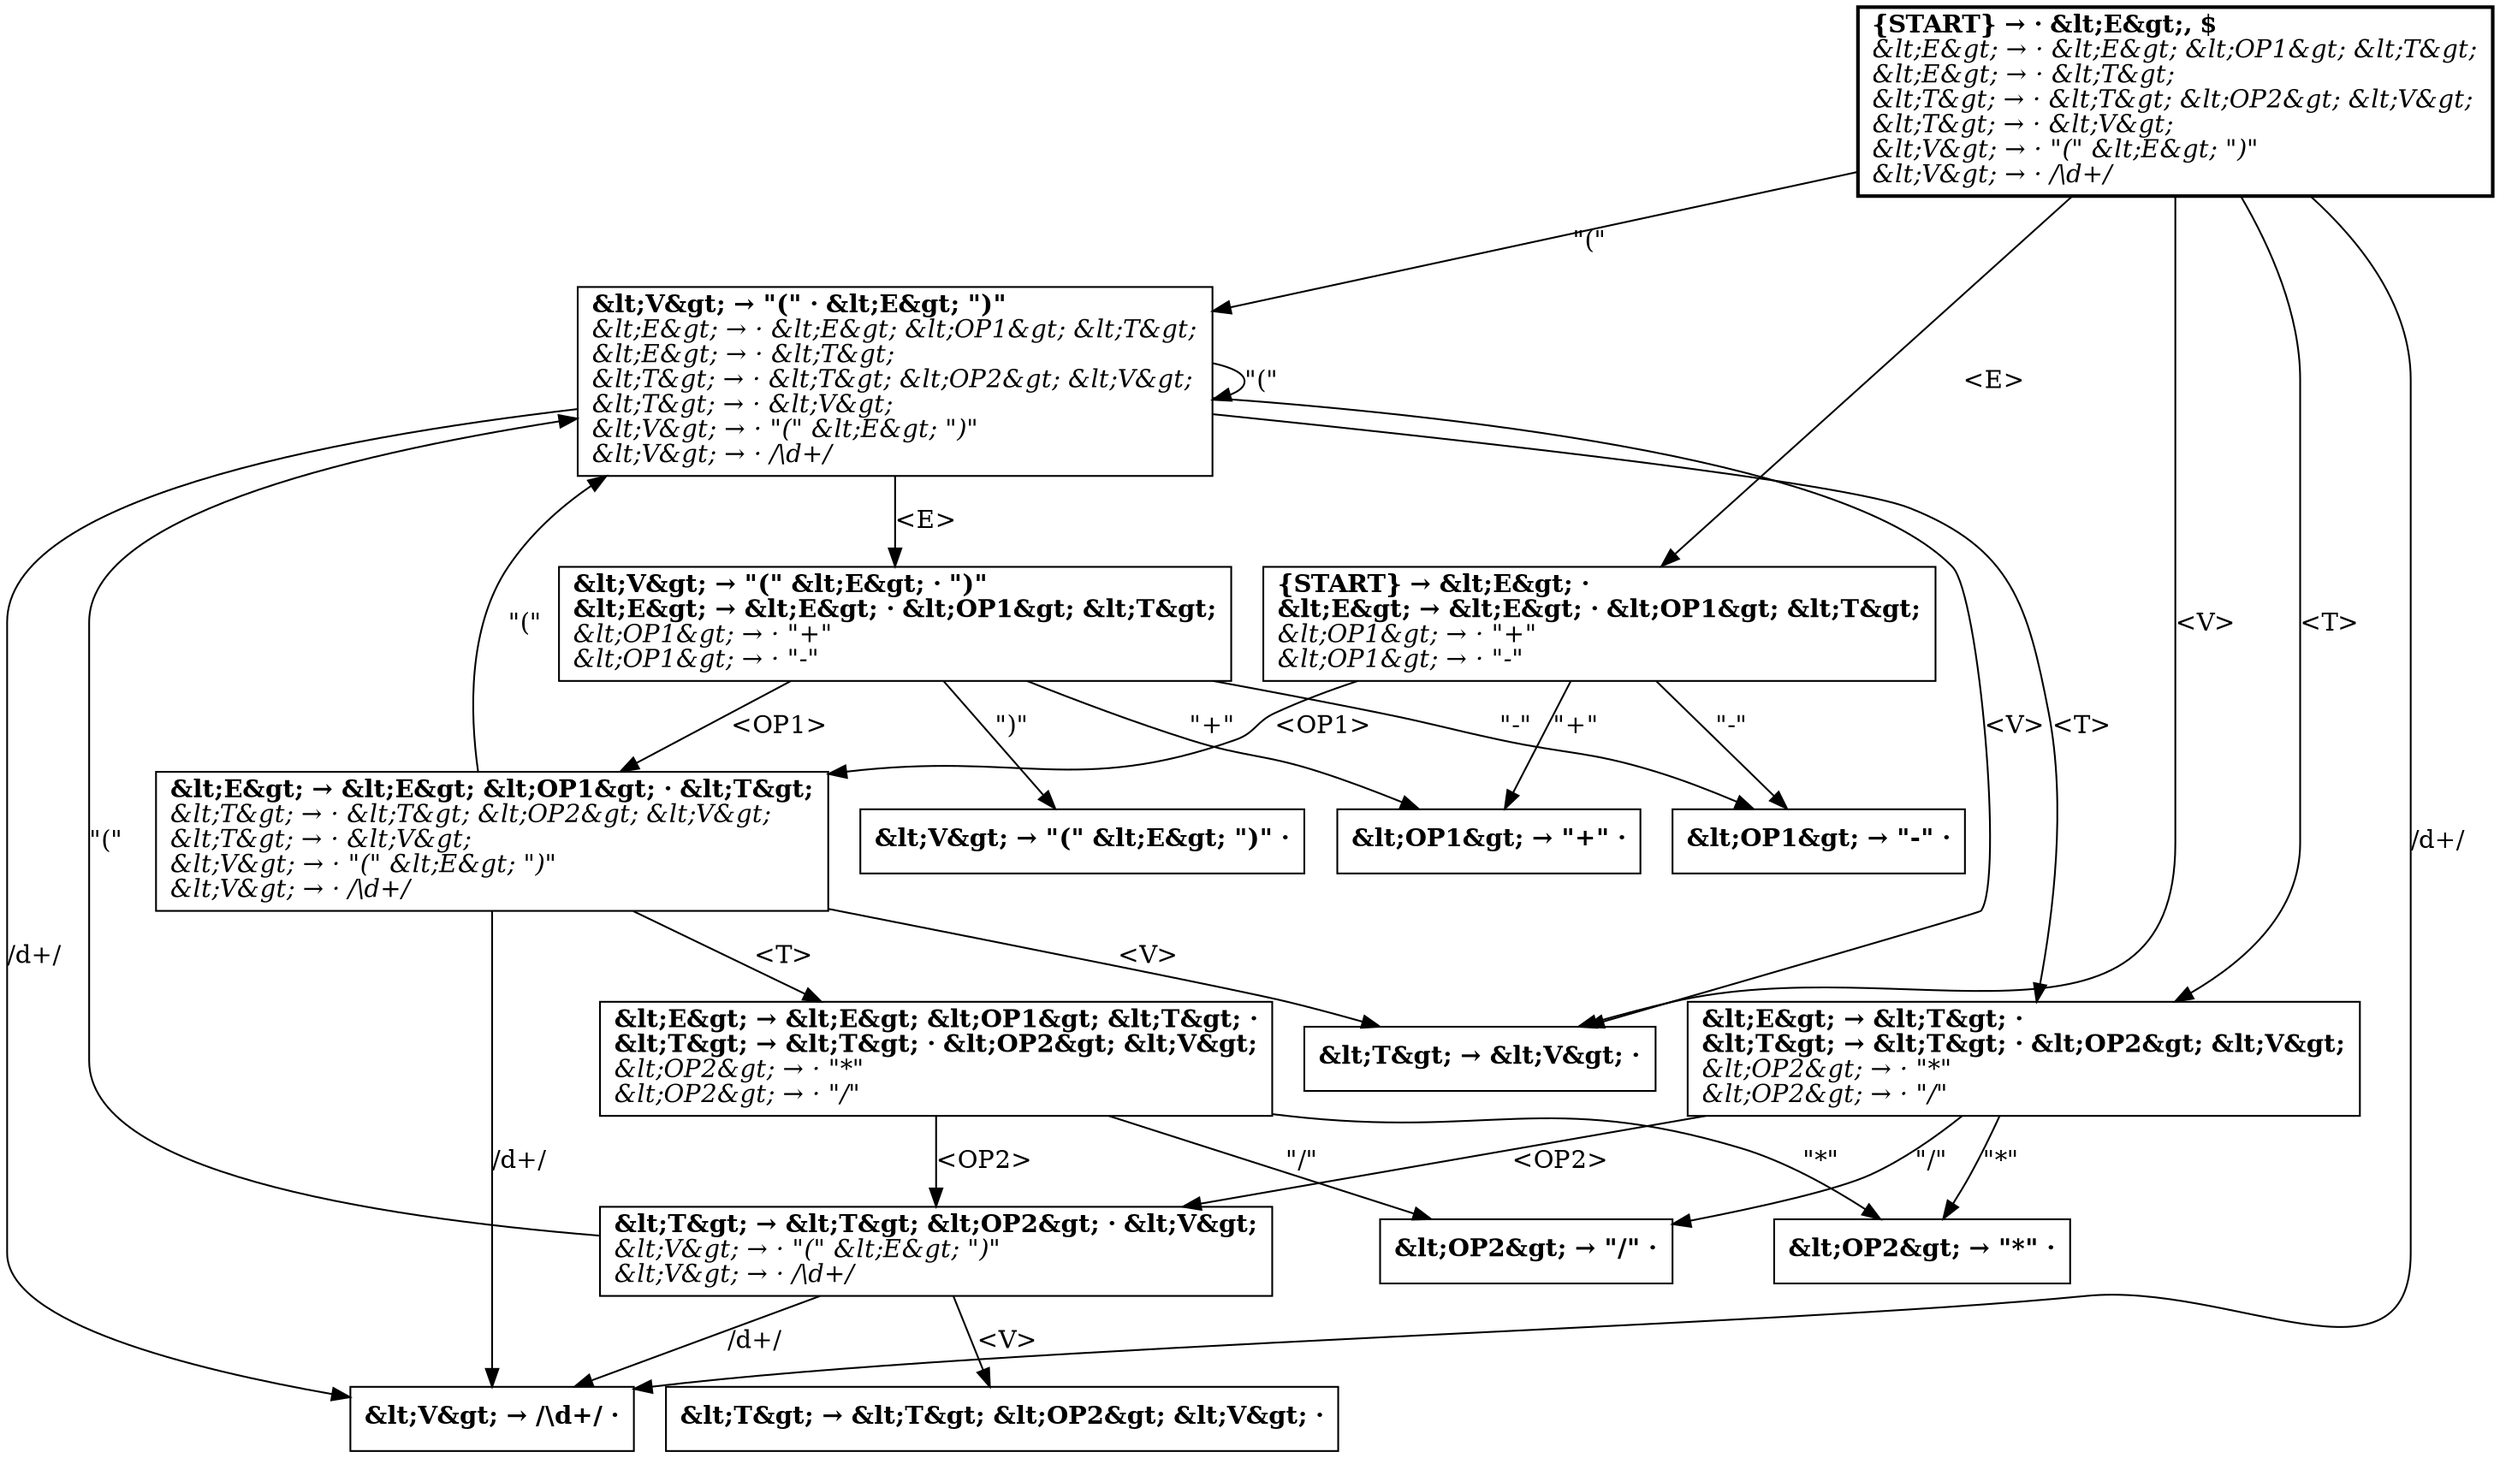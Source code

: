digraph LALR_Collection {
	node[shape=box];

	1 [label=<<b>
	&amp;lt;V&amp;gt; → "(" · &amp;lt;E&amp;gt; ")"<br align="left" />
	</b><i>
	&amp;lt;E&amp;gt; → · &amp;lt;E&amp;gt; &amp;lt;OP1&amp;gt; &amp;lt;T&amp;gt;<br align="left" />
	&amp;lt;E&amp;gt; → · &amp;lt;T&amp;gt;<br align="left" />
	&amp;lt;T&amp;gt; → · &amp;lt;T&amp;gt; &amp;lt;OP2&amp;gt; &amp;lt;V&amp;gt;<br align="left" />
	&amp;lt;T&amp;gt; → · &amp;lt;V&amp;gt;<br align="left" />
	&amp;lt;V&amp;gt; → · "(" &amp;lt;E&amp;gt; ")"<br align="left" />
	&amp;lt;V&amp;gt; → · /\d+/<br align="left" />
	</i>>];

	1 -> 2 [label="<E>"];
	1 -> 3 [label="<T>"];
	1 -> 4 [label="<V>"];
	1 -> 1 [label="\"(\""];
	1 -> 5 [label="/\d+/"];

	6 [label=<<b>
	&amp;lt;OP1&amp;gt; → "+" ·<br align="left" />
	</b>>];

	7 [label=<<b>
	&amp;lt;T&amp;gt; → &amp;lt;T&amp;gt; &amp;lt;OP2&amp;gt; · &amp;lt;V&amp;gt;<br align="left" />
	</b><i>
	&amp;lt;V&amp;gt; → · "(" &amp;lt;E&amp;gt; ")"<br align="left" />
	&amp;lt;V&amp;gt; → · /\d+/<br align="left" />
	</i>>];

	7 -> 8 [label="<V>"];
	7 -> 1 [label="\"(\""];
	7 -> 5 [label="/\d+/"];

	2 [label=<<b>
	&amp;lt;V&amp;gt; → "(" &amp;lt;E&amp;gt; · ")"<br align="left" />
	&amp;lt;E&amp;gt; → &amp;lt;E&amp;gt; · &amp;lt;OP1&amp;gt; &amp;lt;T&amp;gt;<br align="left" />
	</b><i>
	&amp;lt;OP1&amp;gt; → · "+"<br align="left" />
	&amp;lt;OP1&amp;gt; → · "-"<br align="left" />
	</i>>];

	2 -> 9 [label="\")\""];
	2 -> 10 [label="<OP1>"];
	2 -> 6 [label="\"+\""];
	2 -> 11 [label="\"-\""];

	12 [penwidth=2
	label=<<b>
	{START} → · &amp;lt;E&amp;gt;, $<br align="left" />
	</b><i>
	&amp;lt;E&amp;gt; → · &amp;lt;E&amp;gt; &amp;lt;OP1&amp;gt; &amp;lt;T&amp;gt;<br align="left" />
	&amp;lt;E&amp;gt; → · &amp;lt;T&amp;gt;<br align="left" />
	&amp;lt;T&amp;gt; → · &amp;lt;T&amp;gt; &amp;lt;OP2&amp;gt; &amp;lt;V&amp;gt;<br align="left" />
	&amp;lt;T&amp;gt; → · &amp;lt;V&amp;gt;<br align="left" />
	&amp;lt;V&amp;gt; → · "(" &amp;lt;E&amp;gt; ")"<br align="left" />
	&amp;lt;V&amp;gt; → · /\d+/<br align="left" />
	</i>>];

	12 -> 13 [label="<E>"];
	12 -> 3 [label="<T>"];
	12 -> 4 [label="<V>"];
	12 -> 1 [label="\"(\""];
	12 -> 5 [label="/\d+/"];

	13 [label=<<b>
	{START} → &amp;lt;E&amp;gt; ·<br align="left" />
	&amp;lt;E&amp;gt; → &amp;lt;E&amp;gt; · &amp;lt;OP1&amp;gt; &amp;lt;T&amp;gt;<br align="left" />
	</b><i>
	&amp;lt;OP1&amp;gt; → · "+"<br align="left" />
	&amp;lt;OP1&amp;gt; → · "-"<br align="left" />
	</i>>];

	13 -> 10 [label="<OP1>"];
	13 -> 6 [label="\"+\""];
	13 -> 11 [label="\"-\""];

	3 [label=<<b>
	&amp;lt;E&amp;gt; → &amp;lt;T&amp;gt; ·<br align="left" />
	&amp;lt;T&amp;gt; → &amp;lt;T&amp;gt; · &amp;lt;OP2&amp;gt; &amp;lt;V&amp;gt;<br align="left" />
	</b><i>
	&amp;lt;OP2&amp;gt; → · "*"<br align="left" />
	&amp;lt;OP2&amp;gt; → · "/"<br align="left" />
	</i>>];

	3 -> 7 [label="<OP2>"];
	3 -> 14 [label="\"*\""];
	3 -> 15 [label="\"/\""];

	5 [label=<<b>
	&amp;lt;V&amp;gt; → /\d+/ ·<br align="left" />
	</b>>];

	16 [label=<<b>
	&amp;lt;E&amp;gt; → &amp;lt;E&amp;gt; &amp;lt;OP1&amp;gt; &amp;lt;T&amp;gt; ·<br align="left" />
	&amp;lt;T&amp;gt; → &amp;lt;T&amp;gt; · &amp;lt;OP2&amp;gt; &amp;lt;V&amp;gt;<br align="left" />
	</b><i>
	&amp;lt;OP2&amp;gt; → · "*"<br align="left" />
	&amp;lt;OP2&amp;gt; → · "/"<br align="left" />
	</i>>];

	16 -> 7 [label="<OP2>"];
	16 -> 14 [label="\"*\""];
	16 -> 15 [label="\"/\""];

	8 [label=<<b>
	&amp;lt;T&amp;gt; → &amp;lt;T&amp;gt; &amp;lt;OP2&amp;gt; &amp;lt;V&amp;gt; ·<br align="left" />
	</b>>];

	4 [label=<<b>
	&amp;lt;T&amp;gt; → &amp;lt;V&amp;gt; ·<br align="left" />
	</b>>];

	11 [label=<<b>
	&amp;lt;OP1&amp;gt; → "-" ·<br align="left" />
	</b>>];

	14 [label=<<b>
	&amp;lt;OP2&amp;gt; → "*" ·<br align="left" />
	</b>>];

	10 [label=<<b>
	&amp;lt;E&amp;gt; → &amp;lt;E&amp;gt; &amp;lt;OP1&amp;gt; · &amp;lt;T&amp;gt;<br align="left" />
	</b><i>
	&amp;lt;T&amp;gt; → · &amp;lt;T&amp;gt; &amp;lt;OP2&amp;gt; &amp;lt;V&amp;gt;<br align="left" />
	&amp;lt;T&amp;gt; → · &amp;lt;V&amp;gt;<br align="left" />
	&amp;lt;V&amp;gt; → · "(" &amp;lt;E&amp;gt; ")"<br align="left" />
	&amp;lt;V&amp;gt; → · /\d+/<br align="left" />
	</i>>];

	10 -> 16 [label="<T>"];
	10 -> 4 [label="<V>"];
	10 -> 1 [label="\"(\""];
	10 -> 5 [label="/\d+/"];

	15 [label=<<b>
	&amp;lt;OP2&amp;gt; → "/" ·<br align="left" />
	</b>>];

	9 [label=<<b>
	&amp;lt;V&amp;gt; → "(" &amp;lt;E&amp;gt; ")" ·<br align="left" />
	</b>>];
}
